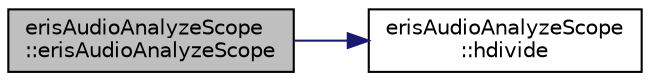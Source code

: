 digraph "erisAudioAnalyzeScope::erisAudioAnalyzeScope"
{
 // LATEX_PDF_SIZE
  edge [fontname="Helvetica",fontsize="10",labelfontname="Helvetica",labelfontsize="10"];
  node [fontname="Helvetica",fontsize="10",shape=record];
  rankdir="LR";
  Node1 [label="erisAudioAnalyzeScope\l::erisAudioAnalyzeScope",height=0.2,width=0.4,color="black", fillcolor="grey75", style="filled", fontcolor="black",tooltip=" "];
  Node1 -> Node2 [color="midnightblue",fontsize="10",style="solid",fontname="Helvetica"];
  Node2 [label="erisAudioAnalyzeScope\l::hdivide",height=0.2,width=0.4,color="black", fillcolor="white", style="filled",URL="$classeris_audio_analyze_scope.html#a79ef2786e89a1f0a95d7daffe0f144fc",tooltip=" "];
}
